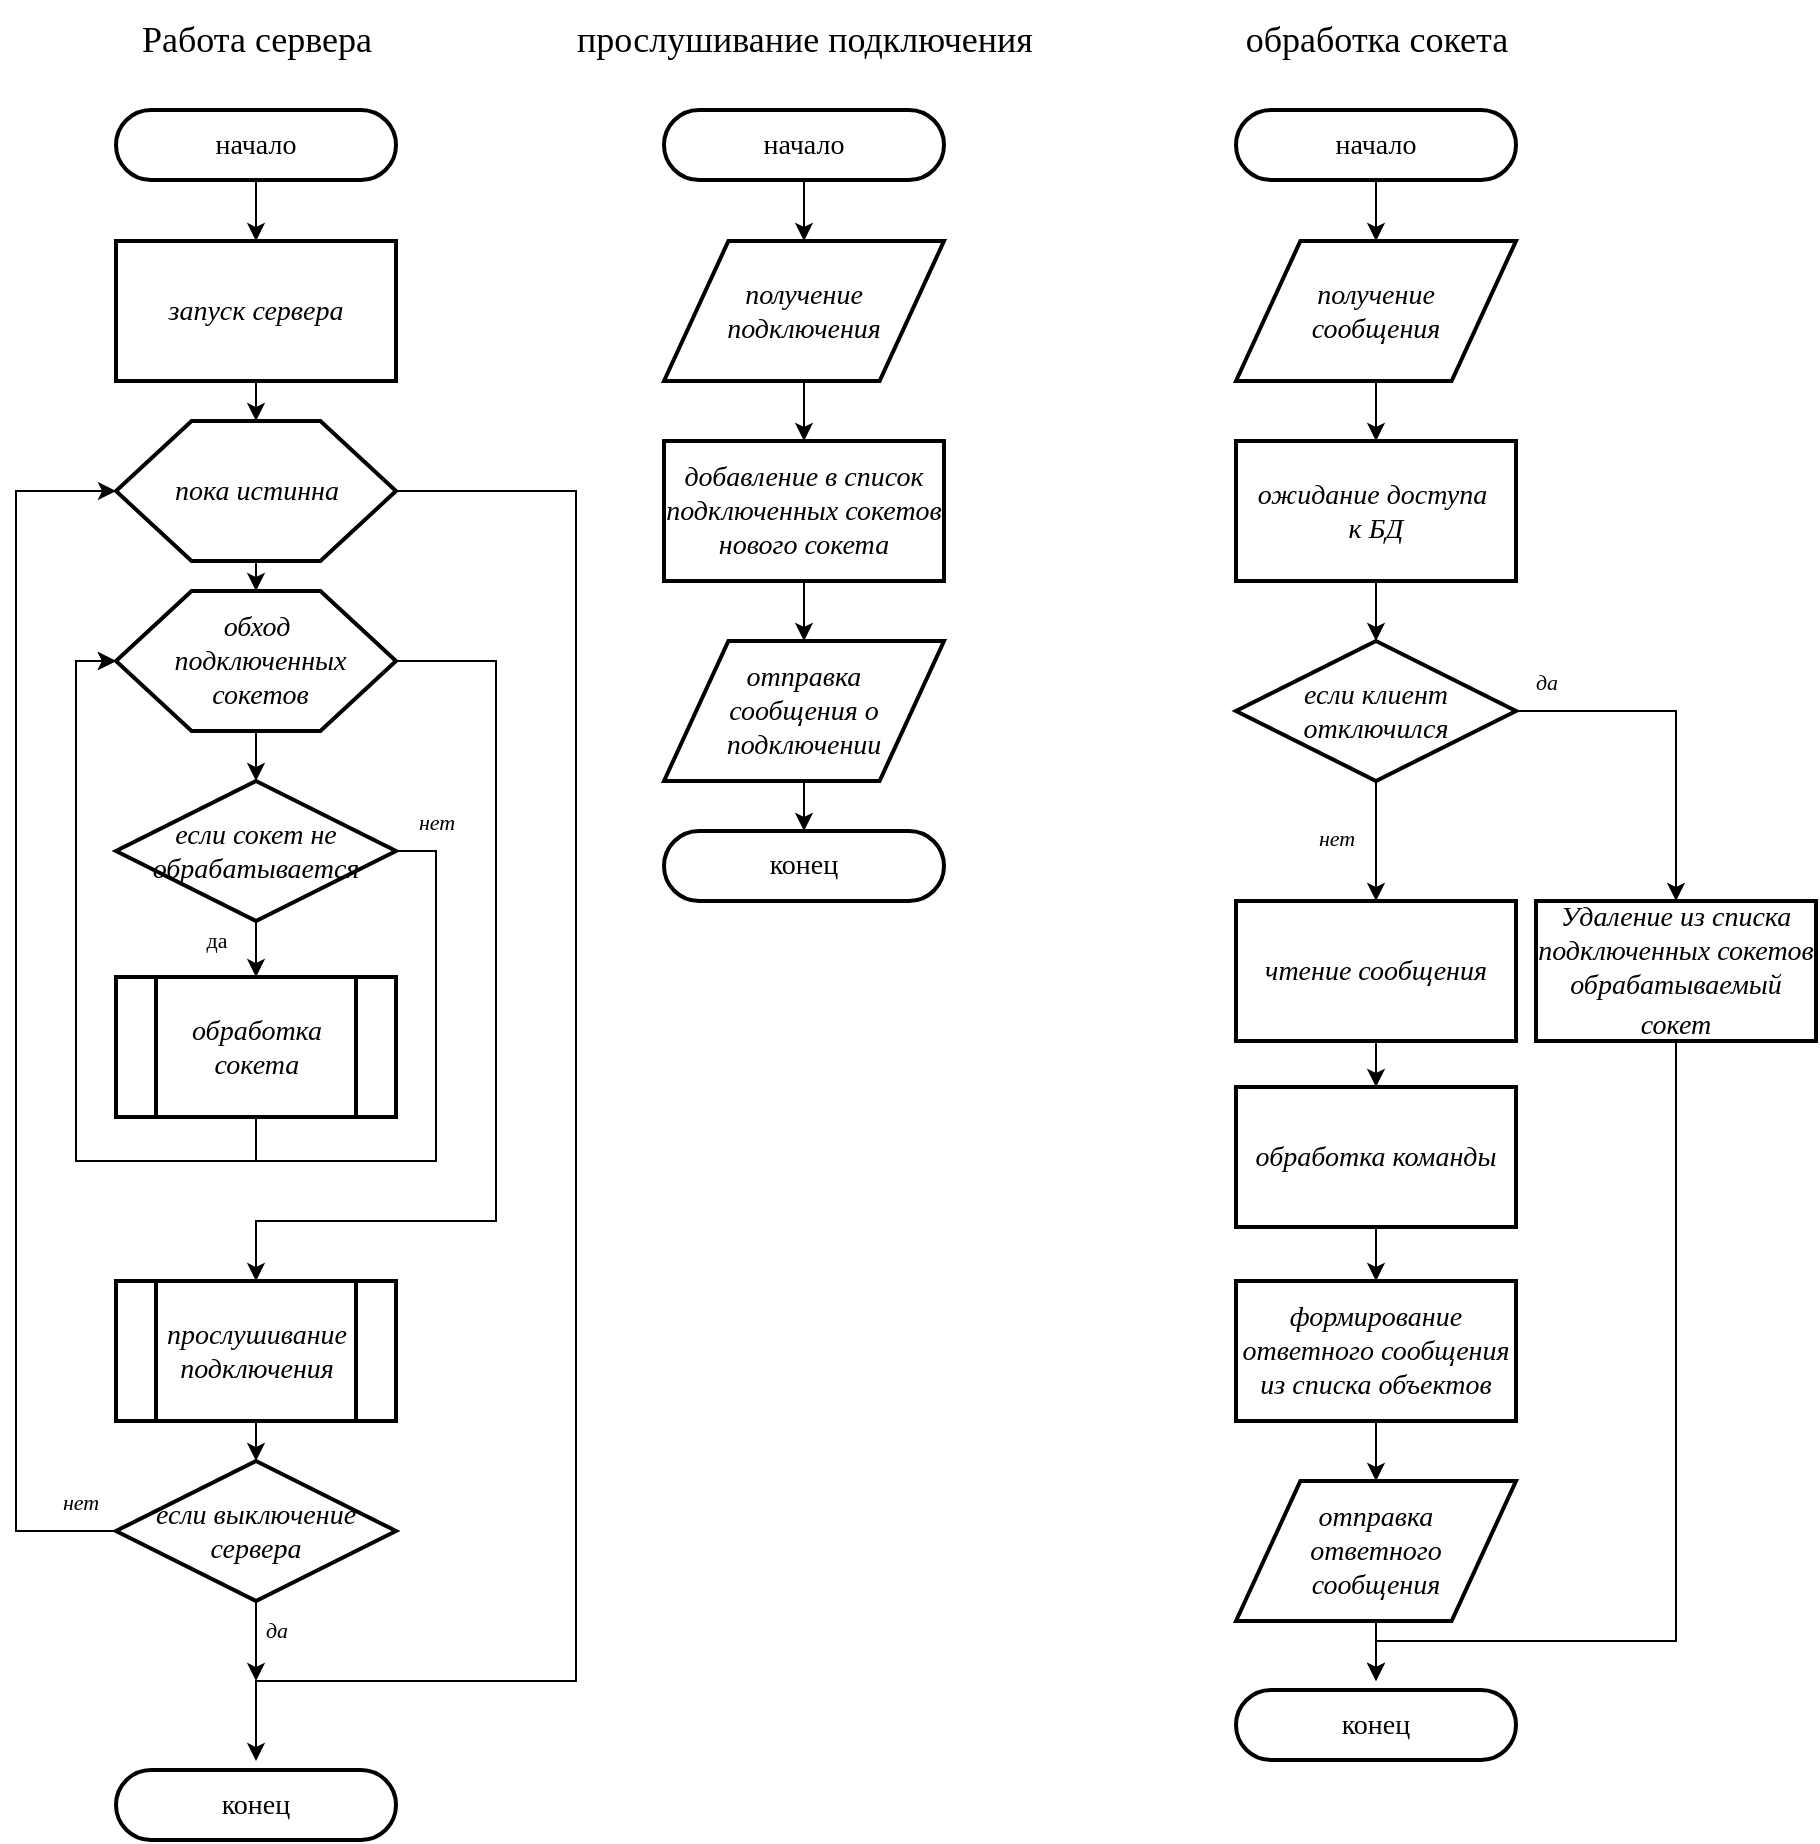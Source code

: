 <mxfile version="26.2.14">
  <diagram name="Страница — 1" id="WyLN26XSXVb4MPphpkSh">
    <mxGraphModel dx="2727" dy="2207" grid="1" gridSize="10" guides="1" tooltips="1" connect="1" arrows="1" fold="1" page="1" pageScale="1" pageWidth="827" pageHeight="1169" math="0" shadow="0">
      <root>
        <mxCell id="0" />
        <mxCell id="1" parent="0" />
        <mxCell id="XChZpc23m_ZPnFrmhCxJ-6" style="edgeStyle=orthogonalEdgeStyle;rounded=0;orthogonalLoop=1;jettySize=auto;html=1;exitX=0.5;exitY=1;exitDx=0;exitDy=0;entryX=0.5;entryY=0;entryDx=0;entryDy=0;" parent="1" source="XChZpc23m_ZPnFrmhCxJ-2" target="XChZpc23m_ZPnFrmhCxJ-4" edge="1">
          <mxGeometry relative="1" as="geometry" />
        </mxCell>
        <mxCell id="XChZpc23m_ZPnFrmhCxJ-2" value="&lt;font style=&quot;font-size: 14px;&quot; face=&quot;ГОСТ тип А&quot;&gt;&lt;i&gt;запуск сервера&lt;/i&gt;&lt;/font&gt;" style="rounded=0;whiteSpace=wrap;html=1;absoluteArcSize=1;arcSize=14;strokeWidth=2;" parent="1" vertex="1">
          <mxGeometry x="70" y="115.5" width="140" height="70" as="geometry" />
        </mxCell>
        <mxCell id="XChZpc23m_ZPnFrmhCxJ-9" style="edgeStyle=orthogonalEdgeStyle;rounded=0;orthogonalLoop=1;jettySize=auto;html=1;exitX=0.5;exitY=1;exitDx=0;exitDy=0;entryX=0.5;entryY=0;entryDx=0;entryDy=0;" parent="1" source="XChZpc23m_ZPnFrmhCxJ-4" target="XChZpc23m_ZPnFrmhCxJ-7" edge="1">
          <mxGeometry relative="1" as="geometry" />
        </mxCell>
        <mxCell id="XChZpc23m_ZPnFrmhCxJ-4" value="" style="verticalLabelPosition=bottom;verticalAlign=top;html=1;shape=hexagon;perimeter=hexagonPerimeter2;arcSize=6;size=0.27;strokeWidth=2;" parent="1" vertex="1">
          <mxGeometry x="70" y="205.5" width="140" height="70" as="geometry" />
        </mxCell>
        <mxCell id="XChZpc23m_ZPnFrmhCxJ-5" value="&lt;font style=&quot;font-size: 14px;&quot; face=&quot;ГОСТ тип А&quot;&gt;&lt;i&gt;пока истинна&lt;/i&gt;&lt;/font&gt;" style="text;html=1;align=center;verticalAlign=middle;resizable=0;points=[];autosize=1;strokeColor=none;fillColor=none;" parent="1" vertex="1">
          <mxGeometry x="90" y="225.5" width="100" height="30" as="geometry" />
        </mxCell>
        <mxCell id="38Jb-ii74TOpcfEgbutL-16" style="edgeStyle=orthogonalEdgeStyle;rounded=0;orthogonalLoop=1;jettySize=auto;html=1;exitX=1;exitY=0.5;exitDx=0;exitDy=0;entryX=0.5;entryY=0;entryDx=0;entryDy=0;" parent="1" source="XChZpc23m_ZPnFrmhCxJ-7" target="XChZpc23m_ZPnFrmhCxJ-20" edge="1">
          <mxGeometry relative="1" as="geometry">
            <Array as="points">
              <mxPoint x="260" y="325.5" />
              <mxPoint x="260" y="605.5" />
              <mxPoint x="140" y="605.5" />
            </Array>
          </mxGeometry>
        </mxCell>
        <mxCell id="XChZpc23m_ZPnFrmhCxJ-7" value="" style="verticalLabelPosition=bottom;verticalAlign=top;html=1;shape=hexagon;perimeter=hexagonPerimeter2;arcSize=6;size=0.27;strokeWidth=2;" parent="1" vertex="1">
          <mxGeometry x="70" y="290.5" width="140" height="70" as="geometry" />
        </mxCell>
        <mxCell id="XChZpc23m_ZPnFrmhCxJ-8" value="&lt;div&gt;&lt;font face=&quot;ГОСТ тип А&quot; style=&quot;font-size: 14px;&quot;&gt;&lt;i&gt;обход&lt;/i&gt;&lt;/font&gt;&lt;/div&gt;&lt;div&gt;&lt;font style=&quot;font-size: 14px;&quot; face=&quot;ГОСТ тип А&quot;&gt;&lt;i&gt;&amp;nbsp;подключенных&lt;/i&gt;&lt;/font&gt;&lt;/div&gt;&lt;div&gt;&lt;font style=&quot;font-size: 14px;&quot; face=&quot;ГОСТ тип А&quot;&gt;&lt;i&gt;&amp;nbsp;сокетов&lt;/i&gt;&lt;/font&gt;&lt;/div&gt;" style="text;html=1;align=center;verticalAlign=middle;resizable=0;points=[];autosize=1;strokeColor=none;fillColor=none;" parent="1" vertex="1">
          <mxGeometry x="85" y="295.5" width="110" height="60" as="geometry" />
        </mxCell>
        <mxCell id="XChZpc23m_ZPnFrmhCxJ-18" style="edgeStyle=orthogonalEdgeStyle;rounded=0;orthogonalLoop=1;jettySize=auto;html=1;exitX=0.5;exitY=1;exitDx=0;exitDy=0;exitPerimeter=0;entryX=0.5;entryY=0;entryDx=0;entryDy=0;" parent="1" source="XChZpc23m_ZPnFrmhCxJ-10" target="XChZpc23m_ZPnFrmhCxJ-16" edge="1">
          <mxGeometry relative="1" as="geometry" />
        </mxCell>
        <mxCell id="XChZpc23m_ZPnFrmhCxJ-19" value="&lt;font face=&quot;ГОСТ тип А&quot;&gt;да&lt;/font&gt;" style="edgeLabel;html=1;align=center;verticalAlign=middle;resizable=0;points=[];" parent="XChZpc23m_ZPnFrmhCxJ-18" vertex="1" connectable="0">
          <mxGeometry x="-0.357" y="1" relative="1" as="geometry">
            <mxPoint x="-21" as="offset" />
          </mxGeometry>
        </mxCell>
        <mxCell id="38Jb-ii74TOpcfEgbutL-14" style="edgeStyle=orthogonalEdgeStyle;rounded=0;orthogonalLoop=1;jettySize=auto;html=1;exitX=1;exitY=0.5;exitDx=0;exitDy=0;exitPerimeter=0;entryX=0;entryY=0.5;entryDx=0;entryDy=0;" parent="1" source="XChZpc23m_ZPnFrmhCxJ-10" target="XChZpc23m_ZPnFrmhCxJ-7" edge="1">
          <mxGeometry relative="1" as="geometry">
            <Array as="points">
              <mxPoint x="230" y="420.5" />
              <mxPoint x="230" y="575.5" />
              <mxPoint x="50" y="575.5" />
              <mxPoint x="50" y="325.5" />
            </Array>
          </mxGeometry>
        </mxCell>
        <mxCell id="38Jb-ii74TOpcfEgbutL-15" value="&lt;font face=&quot;ГОСТ тип А&quot;&gt;&lt;i&gt;нет&lt;/i&gt;&lt;/font&gt;" style="edgeLabel;html=1;align=center;verticalAlign=middle;resizable=0;points=[];" parent="38Jb-ii74TOpcfEgbutL-14" vertex="1" connectable="0">
          <mxGeometry x="-0.736" y="3" relative="1" as="geometry">
            <mxPoint x="-3" y="-77" as="offset" />
          </mxGeometry>
        </mxCell>
        <mxCell id="XChZpc23m_ZPnFrmhCxJ-10" value="&lt;div&gt;&lt;font face=&quot;ГОСТ тип А&quot; style=&quot;font-size: 14px;&quot;&gt;&lt;i&gt;если сокет не обрабатывается&lt;br&gt;&lt;/i&gt;&lt;/font&gt;&lt;/div&gt;" style="strokeWidth=2;html=1;shape=mxgraph.flowchart.decision;whiteSpace=wrap;" parent="1" vertex="1">
          <mxGeometry x="70" y="385.5" width="140" height="70" as="geometry" />
        </mxCell>
        <mxCell id="XChZpc23m_ZPnFrmhCxJ-11" style="edgeStyle=orthogonalEdgeStyle;rounded=0;orthogonalLoop=1;jettySize=auto;html=1;exitX=0.5;exitY=1;exitDx=0;exitDy=0;entryX=0.5;entryY=0;entryDx=0;entryDy=0;entryPerimeter=0;" parent="1" source="XChZpc23m_ZPnFrmhCxJ-7" target="XChZpc23m_ZPnFrmhCxJ-10" edge="1">
          <mxGeometry relative="1" as="geometry" />
        </mxCell>
        <mxCell id="38Jb-ii74TOpcfEgbutL-13" style="edgeStyle=orthogonalEdgeStyle;rounded=0;orthogonalLoop=1;jettySize=auto;html=1;exitX=0.5;exitY=1;exitDx=0;exitDy=0;entryX=0;entryY=0.5;entryDx=0;entryDy=0;" parent="1" source="XChZpc23m_ZPnFrmhCxJ-16" target="XChZpc23m_ZPnFrmhCxJ-7" edge="1">
          <mxGeometry relative="1" as="geometry">
            <Array as="points">
              <mxPoint x="140" y="575.5" />
              <mxPoint x="50" y="575.5" />
              <mxPoint x="50" y="325.5" />
            </Array>
          </mxGeometry>
        </mxCell>
        <mxCell id="XChZpc23m_ZPnFrmhCxJ-16" value="" style="verticalLabelPosition=bottom;verticalAlign=top;html=1;shape=process;whiteSpace=wrap;rounded=0;size=0.14;arcSize=6;strokeWidth=2;" parent="1" vertex="1">
          <mxGeometry x="70" y="483.5" width="140" height="70" as="geometry" />
        </mxCell>
        <mxCell id="XChZpc23m_ZPnFrmhCxJ-17" value="&lt;div&gt;&lt;font face=&quot;ГОСТ тип А&quot; style=&quot;font-size: 14px;&quot;&gt;&lt;i&gt;обработка&lt;/i&gt;&lt;/font&gt;&lt;/div&gt;&lt;div&gt;&lt;font style=&quot;font-size: 14px;&quot; face=&quot;ГОСТ тип А&quot;&gt;&lt;i&gt;сокета&lt;/i&gt;&lt;/font&gt;&lt;/div&gt;" style="text;html=1;align=center;verticalAlign=middle;resizable=0;points=[];autosize=1;strokeColor=none;fillColor=none;" parent="1" vertex="1">
          <mxGeometry x="95" y="493.5" width="90" height="50" as="geometry" />
        </mxCell>
        <mxCell id="XChZpc23m_ZPnFrmhCxJ-20" value="" style="verticalLabelPosition=bottom;verticalAlign=top;html=1;shape=process;whiteSpace=wrap;rounded=0;size=0.14;arcSize=6;strokeWidth=2;" parent="1" vertex="1">
          <mxGeometry x="70" y="635.5" width="140" height="70" as="geometry" />
        </mxCell>
        <mxCell id="XChZpc23m_ZPnFrmhCxJ-21" value="&lt;div&gt;&lt;font face=&quot;ГОСТ тип А&quot; style=&quot;font-size: 14px;&quot;&gt;&lt;i&gt;прослушивание&lt;/i&gt;&lt;/font&gt;&lt;/div&gt;&lt;div&gt;&lt;font style=&quot;font-size: 14px;&quot; face=&quot;ГОСТ тип А&quot;&gt;&lt;i&gt;подключения&lt;br&gt;&lt;/i&gt;&lt;/font&gt;&lt;/div&gt;" style="text;html=1;align=center;verticalAlign=middle;resizable=0;points=[];autosize=1;strokeColor=none;fillColor=none;" parent="1" vertex="1">
          <mxGeometry x="85" y="645.5" width="110" height="50" as="geometry" />
        </mxCell>
        <mxCell id="XChZpc23m_ZPnFrmhCxJ-27" value="&lt;font face=&quot;ГОСТ тип А&quot; style=&quot;font-size: 18px;&quot;&gt;Работа сервера&lt;/font&gt;" style="text;html=1;align=center;verticalAlign=middle;resizable=0;points=[];autosize=1;strokeColor=none;fillColor=none;" parent="1" vertex="1">
          <mxGeometry x="65" y="-5" width="150" height="40" as="geometry" />
        </mxCell>
        <mxCell id="XChZpc23m_ZPnFrmhCxJ-32" style="edgeStyle=orthogonalEdgeStyle;rounded=0;orthogonalLoop=1;jettySize=auto;html=1;exitX=0.5;exitY=1;exitDx=0;exitDy=0;exitPerimeter=0;entryX=0.5;entryY=0;entryDx=0;entryDy=0;" parent="1" target="XChZpc23m_ZPnFrmhCxJ-30" edge="1">
          <mxGeometry relative="1" as="geometry">
            <mxPoint x="414" y="85" as="sourcePoint" />
          </mxGeometry>
        </mxCell>
        <mxCell id="XChZpc23m_ZPnFrmhCxJ-29" value="&lt;font face=&quot;ГОСТ тип А&quot; style=&quot;font-size: 18px;&quot;&gt;прослушивание подключения&lt;/font&gt;" style="text;html=1;align=center;verticalAlign=middle;resizable=0;points=[];autosize=1;strokeColor=none;fillColor=none;" parent="1" vertex="1">
          <mxGeometry x="294" y="-5" width="240" height="40" as="geometry" />
        </mxCell>
        <mxCell id="XChZpc23m_ZPnFrmhCxJ-34" style="edgeStyle=orthogonalEdgeStyle;rounded=0;orthogonalLoop=1;jettySize=auto;html=1;exitX=0.5;exitY=1;exitDx=0;exitDy=0;entryX=0.5;entryY=0;entryDx=0;entryDy=0;" parent="1" source="XChZpc23m_ZPnFrmhCxJ-30" target="XChZpc23m_ZPnFrmhCxJ-33" edge="1">
          <mxGeometry relative="1" as="geometry" />
        </mxCell>
        <mxCell id="XChZpc23m_ZPnFrmhCxJ-30" value="&lt;div&gt;&lt;font face=&quot;ГОСТ тип А&quot; style=&quot;font-size: 14px;&quot;&gt;&lt;i&gt;получение&lt;/i&gt;&lt;/font&gt;&lt;/div&gt;&lt;div&gt;&lt;font style=&quot;font-size: 14px;&quot; face=&quot;ГОСТ тип А&quot;&gt;&lt;i&gt;подключения&lt;/i&gt;&lt;/font&gt;&lt;/div&gt;" style="shape=parallelogram;html=1;strokeWidth=2;perimeter=parallelogramPerimeter;whiteSpace=wrap;rounded=0;arcSize=12;size=0.23;" parent="1" vertex="1">
          <mxGeometry x="344" y="115.5" width="140" height="70" as="geometry" />
        </mxCell>
        <mxCell id="XChZpc23m_ZPnFrmhCxJ-36" style="edgeStyle=orthogonalEdgeStyle;rounded=0;orthogonalLoop=1;jettySize=auto;html=1;exitX=0.5;exitY=1;exitDx=0;exitDy=0;entryX=0.5;entryY=0;entryDx=0;entryDy=0;" parent="1" source="XChZpc23m_ZPnFrmhCxJ-33" target="XChZpc23m_ZPnFrmhCxJ-35" edge="1">
          <mxGeometry relative="1" as="geometry" />
        </mxCell>
        <mxCell id="XChZpc23m_ZPnFrmhCxJ-33" value="&lt;div&gt;&lt;font style=&quot;font-size: 14px;&quot; face=&quot;ГОСТ тип А&quot;&gt;&lt;i&gt;добавление в список&lt;/i&gt;&lt;/font&gt;&lt;/div&gt;&lt;div&gt;&lt;font style=&quot;font-size: 14px;&quot; face=&quot;ГОСТ тип А&quot;&gt;&lt;i&gt;подключенных сокетов&lt;/i&gt;&lt;/font&gt;&lt;/div&gt;&lt;div&gt;&lt;font style=&quot;font-size: 14px;&quot; face=&quot;ГОСТ тип А&quot;&gt;&lt;i&gt;нового сокета&lt;br&gt;&lt;/i&gt;&lt;/font&gt;&lt;/div&gt;" style="rounded=0;whiteSpace=wrap;html=1;absoluteArcSize=1;arcSize=14;strokeWidth=2;" parent="1" vertex="1">
          <mxGeometry x="344" y="215.5" width="140" height="70" as="geometry" />
        </mxCell>
        <mxCell id="ElXHxpceVoHVBQ_VYW5V-7" style="edgeStyle=orthogonalEdgeStyle;rounded=0;orthogonalLoop=1;jettySize=auto;html=1;exitX=0.5;exitY=1;exitDx=0;exitDy=0;entryX=0.5;entryY=0;entryDx=0;entryDy=0;" edge="1" parent="1" source="XChZpc23m_ZPnFrmhCxJ-35" target="ElXHxpceVoHVBQ_VYW5V-6">
          <mxGeometry relative="1" as="geometry" />
        </mxCell>
        <mxCell id="XChZpc23m_ZPnFrmhCxJ-35" value="&lt;div&gt;&lt;font style=&quot;font-size: 14px;&quot; face=&quot;ГОСТ тип А&quot;&gt;&lt;i&gt;отправка&lt;/i&gt;&lt;/font&gt;&lt;/div&gt;&lt;div&gt;&lt;font style=&quot;font-size: 14px;&quot; face=&quot;ГОСТ тип А&quot;&gt;&lt;i&gt;сообщения о&lt;/i&gt;&lt;/font&gt;&lt;/div&gt;&lt;div&gt;&lt;font style=&quot;font-size: 14px;&quot; face=&quot;ГОСТ тип А&quot;&gt;&lt;i&gt;подключении&lt;br&gt;&lt;/i&gt;&lt;/font&gt;&lt;/div&gt;" style="shape=parallelogram;html=1;strokeWidth=2;perimeter=parallelogramPerimeter;whiteSpace=wrap;rounded=0;arcSize=12;size=0.23;" parent="1" vertex="1">
          <mxGeometry x="344" y="315.5" width="140" height="70" as="geometry" />
        </mxCell>
        <mxCell id="XChZpc23m_ZPnFrmhCxJ-43" style="edgeStyle=orthogonalEdgeStyle;rounded=0;orthogonalLoop=1;jettySize=auto;html=1;exitX=0.5;exitY=1;exitDx=0;exitDy=0;exitPerimeter=0;entryX=0.5;entryY=0;entryDx=0;entryDy=0;" parent="1" target="XChZpc23m_ZPnFrmhCxJ-40" edge="1">
          <mxGeometry relative="1" as="geometry">
            <mxPoint x="700" y="85" as="sourcePoint" />
          </mxGeometry>
        </mxCell>
        <mxCell id="XChZpc23m_ZPnFrmhCxJ-45" style="edgeStyle=orthogonalEdgeStyle;rounded=0;orthogonalLoop=1;jettySize=auto;html=1;exitX=0.5;exitY=1;exitDx=0;exitDy=0;entryX=0.5;entryY=0;entryDx=0;entryDy=0;" parent="1" source="XChZpc23m_ZPnFrmhCxJ-40" target="XChZpc23m_ZPnFrmhCxJ-44" edge="1">
          <mxGeometry relative="1" as="geometry" />
        </mxCell>
        <mxCell id="XChZpc23m_ZPnFrmhCxJ-40" value="&lt;div&gt;&lt;font style=&quot;font-size: 14px;&quot; face=&quot;ГОСТ тип А&quot;&gt;&lt;i&gt;получение&lt;/i&gt;&lt;/font&gt;&lt;/div&gt;&lt;div&gt;&lt;font style=&quot;font-size: 14px;&quot; face=&quot;ГОСТ тип А&quot;&gt;&lt;i&gt;сообщения&lt;br&gt;&lt;/i&gt;&lt;/font&gt;&lt;/div&gt;" style="shape=parallelogram;html=1;strokeWidth=2;perimeter=parallelogramPerimeter;whiteSpace=wrap;rounded=0;arcSize=12;size=0.23;" parent="1" vertex="1">
          <mxGeometry x="630" y="115.5" width="140" height="70" as="geometry" />
        </mxCell>
        <mxCell id="XChZpc23m_ZPnFrmhCxJ-44" value="&lt;div&gt;&lt;font style=&quot;font-size: 14px;&quot; face=&quot;ГОСТ тип А&quot;&gt;&lt;i&gt;ожидание доступа&amp;nbsp;&lt;/i&gt;&lt;/font&gt;&lt;/div&gt;&lt;div&gt;&lt;font style=&quot;font-size: 14px;&quot; face=&quot;ГОСТ тип А&quot;&gt;&lt;i&gt;к БД&lt;/i&gt;&lt;/font&gt;&lt;/div&gt;" style="rounded=0;whiteSpace=wrap;html=1;absoluteArcSize=1;arcSize=14;strokeWidth=2;" parent="1" vertex="1">
          <mxGeometry x="630" y="215.5" width="140" height="70" as="geometry" />
        </mxCell>
        <mxCell id="XChZpc23m_ZPnFrmhCxJ-52" style="edgeStyle=orthogonalEdgeStyle;rounded=0;orthogonalLoop=1;jettySize=auto;html=1;exitX=0.5;exitY=1;exitDx=0;exitDy=0;exitPerimeter=0;entryX=0.5;entryY=0;entryDx=0;entryDy=0;" parent="1" source="XChZpc23m_ZPnFrmhCxJ-46" target="XChZpc23m_ZPnFrmhCxJ-51" edge="1">
          <mxGeometry relative="1" as="geometry" />
        </mxCell>
        <mxCell id="XChZpc23m_ZPnFrmhCxJ-55" value="&lt;div&gt;&lt;font face=&quot;ГОСТ тип А&quot;&gt;&lt;i&gt;нет&lt;/i&gt;&lt;/font&gt;&lt;/div&gt;" style="edgeLabel;html=1;align=center;verticalAlign=middle;resizable=0;points=[];" parent="XChZpc23m_ZPnFrmhCxJ-52" vertex="1" connectable="0">
          <mxGeometry x="-0.128" relative="1" as="geometry">
            <mxPoint x="-20" y="2" as="offset" />
          </mxGeometry>
        </mxCell>
        <mxCell id="XChZpc23m_ZPnFrmhCxJ-46" value="&lt;div&gt;&lt;font face=&quot;ГОСТ тип А&quot; style=&quot;font-size: 14px;&quot;&gt;&lt;i&gt;если клиент&lt;/i&gt;&lt;/font&gt;&lt;/div&gt;&lt;div&gt;&lt;font style=&quot;font-size: 14px;&quot; face=&quot;ГОСТ тип А&quot;&gt;&lt;i&gt;отключился&lt;/i&gt;&lt;/font&gt;&lt;/div&gt;" style="strokeWidth=2;html=1;shape=mxgraph.flowchart.decision;whiteSpace=wrap;" parent="1" vertex="1">
          <mxGeometry x="630" y="315.5" width="140" height="70" as="geometry" />
        </mxCell>
        <mxCell id="XChZpc23m_ZPnFrmhCxJ-47" value="&lt;div&gt;&lt;font style=&quot;font-size: 14px;&quot; face=&quot;ГОСТ тип А&quot;&gt;&lt;i&gt;Удаление из списка&lt;/i&gt;&lt;/font&gt;&lt;/div&gt;&lt;div&gt;&lt;font style=&quot;font-size: 14px;&quot; face=&quot;ГОСТ тип А&quot;&gt;&lt;i&gt;подключенных сокетов&lt;/i&gt;&lt;/font&gt;&lt;/div&gt;&lt;div&gt;&lt;font style=&quot;font-size: 14px;&quot; face=&quot;ГОСТ тип А&quot;&gt;&lt;i&gt;обрабатываемый&lt;/i&gt;&lt;/font&gt;&lt;font style=&quot;font-size: 12px;&quot; face=&quot;ГОСТ тип А&quot;&gt;&lt;i&gt; &lt;/i&gt;&lt;/font&gt;&lt;font style=&quot;font-size: 14px;&quot; face=&quot;ГОСТ тип А&quot;&gt;&lt;i&gt;сокет&lt;/i&gt;&lt;/font&gt;&lt;font size=&quot;3&quot; face=&quot;ГОСТ тип А&quot;&gt;&lt;i&gt;&lt;br&gt;&lt;/i&gt;&lt;/font&gt;&lt;/div&gt;" style="rounded=0;whiteSpace=wrap;html=1;absoluteArcSize=1;arcSize=14;strokeWidth=2;" parent="1" vertex="1">
          <mxGeometry x="780" y="445.5" width="140" height="70" as="geometry" />
        </mxCell>
        <mxCell id="XChZpc23m_ZPnFrmhCxJ-50" style="edgeStyle=orthogonalEdgeStyle;rounded=0;orthogonalLoop=1;jettySize=auto;html=1;exitX=0.5;exitY=1;exitDx=0;exitDy=0;entryX=0.5;entryY=0;entryDx=0;entryDy=0;entryPerimeter=0;" parent="1" source="XChZpc23m_ZPnFrmhCxJ-44" target="XChZpc23m_ZPnFrmhCxJ-46" edge="1">
          <mxGeometry relative="1" as="geometry" />
        </mxCell>
        <mxCell id="XChZpc23m_ZPnFrmhCxJ-57" style="edgeStyle=orthogonalEdgeStyle;rounded=0;orthogonalLoop=1;jettySize=auto;html=1;exitX=0.5;exitY=1;exitDx=0;exitDy=0;entryX=0.5;entryY=0;entryDx=0;entryDy=0;" parent="1" source="XChZpc23m_ZPnFrmhCxJ-51" target="XChZpc23m_ZPnFrmhCxJ-56" edge="1">
          <mxGeometry relative="1" as="geometry" />
        </mxCell>
        <mxCell id="XChZpc23m_ZPnFrmhCxJ-51" value="&lt;font style=&quot;font-size: 14px;&quot; face=&quot;ГОСТ тип А&quot;&gt;&lt;i&gt;чтение сообщения&lt;/i&gt;&lt;/font&gt;" style="rounded=0;whiteSpace=wrap;html=1;absoluteArcSize=1;arcSize=14;strokeWidth=2;" parent="1" vertex="1">
          <mxGeometry x="630" y="445.5" width="140" height="70" as="geometry" />
        </mxCell>
        <mxCell id="XChZpc23m_ZPnFrmhCxJ-59" style="edgeStyle=orthogonalEdgeStyle;rounded=0;orthogonalLoop=1;jettySize=auto;html=1;exitX=0.5;exitY=1;exitDx=0;exitDy=0;entryX=0.5;entryY=0;entryDx=0;entryDy=0;" parent="1" source="XChZpc23m_ZPnFrmhCxJ-56" target="XChZpc23m_ZPnFrmhCxJ-58" edge="1">
          <mxGeometry relative="1" as="geometry" />
        </mxCell>
        <mxCell id="XChZpc23m_ZPnFrmhCxJ-56" value="&lt;font style=&quot;font-size: 14px;&quot; face=&quot;ГОСТ тип А&quot;&gt;&lt;i&gt;обработка команды&lt;/i&gt;&lt;/font&gt;" style="rounded=0;whiteSpace=wrap;html=1;absoluteArcSize=1;arcSize=14;strokeWidth=2;" parent="1" vertex="1">
          <mxGeometry x="630" y="538.5" width="140" height="70" as="geometry" />
        </mxCell>
        <mxCell id="XChZpc23m_ZPnFrmhCxJ-61" style="edgeStyle=orthogonalEdgeStyle;rounded=0;orthogonalLoop=1;jettySize=auto;html=1;exitX=0.5;exitY=1;exitDx=0;exitDy=0;entryX=0.5;entryY=0;entryDx=0;entryDy=0;" parent="1" source="XChZpc23m_ZPnFrmhCxJ-58" target="XChZpc23m_ZPnFrmhCxJ-60" edge="1">
          <mxGeometry relative="1" as="geometry" />
        </mxCell>
        <mxCell id="XChZpc23m_ZPnFrmhCxJ-58" value="&lt;font style=&quot;font-size: 14px;&quot; face=&quot;ГОСТ тип А&quot;&gt;&lt;i&gt;формирование ответного сообщения из списка объектов&lt;/i&gt;&lt;/font&gt;" style="rounded=0;whiteSpace=wrap;html=1;absoluteArcSize=1;arcSize=14;strokeWidth=2;" parent="1" vertex="1">
          <mxGeometry x="630" y="635.5" width="140" height="70" as="geometry" />
        </mxCell>
        <mxCell id="XChZpc23m_ZPnFrmhCxJ-60" value="&lt;div&gt;&lt;font face=&quot;ГОСТ тип А&quot; style=&quot;font-size: 14px;&quot;&gt;&lt;i&gt;отправка&lt;/i&gt;&lt;/font&gt;&lt;/div&gt;&lt;div&gt;&lt;font style=&quot;font-size: 14px;&quot; face=&quot;ГОСТ тип А&quot;&gt;&lt;i&gt;ответного&lt;/i&gt;&lt;/font&gt;&lt;/div&gt;&lt;div&gt;&lt;font style=&quot;font-size: 14px;&quot; face=&quot;ГОСТ тип А&quot;&gt;&lt;i&gt;сообщения&lt;br&gt;&lt;/i&gt;&lt;/font&gt;&lt;/div&gt;" style="shape=parallelogram;html=1;strokeWidth=2;perimeter=parallelogramPerimeter;whiteSpace=wrap;rounded=0;arcSize=12;size=0.23;" parent="1" vertex="1">
          <mxGeometry x="630" y="735.5" width="140" height="70" as="geometry" />
        </mxCell>
        <mxCell id="XChZpc23m_ZPnFrmhCxJ-63" style="edgeStyle=orthogonalEdgeStyle;rounded=0;orthogonalLoop=1;jettySize=auto;html=1;exitX=0.5;exitY=1;exitDx=0;exitDy=0;entryX=0.5;entryY=0;entryDx=0;entryDy=0;entryPerimeter=0;" parent="1" source="XChZpc23m_ZPnFrmhCxJ-60" edge="1">
          <mxGeometry relative="1" as="geometry">
            <mxPoint x="700" y="835.5" as="targetPoint" />
          </mxGeometry>
        </mxCell>
        <mxCell id="XChZpc23m_ZPnFrmhCxJ-64" style="edgeStyle=orthogonalEdgeStyle;rounded=0;orthogonalLoop=1;jettySize=auto;html=1;exitX=0.5;exitY=1;exitDx=0;exitDy=0;entryX=0.5;entryY=0;entryDx=0;entryDy=0;entryPerimeter=0;" parent="1" source="XChZpc23m_ZPnFrmhCxJ-47" edge="1">
          <mxGeometry relative="1" as="geometry">
            <Array as="points">
              <mxPoint x="850" y="815.5" />
              <mxPoint x="700" y="815.5" />
            </Array>
            <mxPoint x="700" y="835.5" as="targetPoint" />
          </mxGeometry>
        </mxCell>
        <mxCell id="XChZpc23m_ZPnFrmhCxJ-65" value="&lt;font face=&quot;ГОСТ тип А&quot; style=&quot;font-size: 18px;&quot;&gt;обработка сокета&lt;/font&gt;" style="text;html=1;align=center;verticalAlign=middle;resizable=0;points=[];autosize=1;strokeColor=none;fillColor=none;" parent="1" vertex="1">
          <mxGeometry x="620" y="-5" width="160" height="40" as="geometry" />
        </mxCell>
        <mxCell id="XChZpc23m_ZPnFrmhCxJ-48" style="edgeStyle=orthogonalEdgeStyle;rounded=0;orthogonalLoop=1;jettySize=auto;html=1;exitX=1;exitY=0.5;exitDx=0;exitDy=0;exitPerimeter=0;entryX=0.5;entryY=0;entryDx=0;entryDy=0;" parent="1" source="XChZpc23m_ZPnFrmhCxJ-46" target="XChZpc23m_ZPnFrmhCxJ-47" edge="1">
          <mxGeometry relative="1" as="geometry" />
        </mxCell>
        <mxCell id="XChZpc23m_ZPnFrmhCxJ-54" value="&lt;font face=&quot;ГОСТ тип А&quot;&gt;&lt;i&gt;да&lt;/i&gt;&lt;/font&gt;" style="edgeLabel;html=1;align=center;verticalAlign=middle;resizable=0;points=[];" parent="XChZpc23m_ZPnFrmhCxJ-48" vertex="1" connectable="0">
          <mxGeometry x="-0.837" relative="1" as="geometry">
            <mxPoint y="-15" as="offset" />
          </mxGeometry>
        </mxCell>
        <mxCell id="38Jb-ii74TOpcfEgbutL-11" style="edgeStyle=orthogonalEdgeStyle;rounded=0;orthogonalLoop=1;jettySize=auto;html=1;exitX=0;exitY=0.5;exitDx=0;exitDy=0;exitPerimeter=0;entryX=0;entryY=0.5;entryDx=0;entryDy=0;" parent="1" source="38Jb-ii74TOpcfEgbutL-7" target="XChZpc23m_ZPnFrmhCxJ-4" edge="1">
          <mxGeometry relative="1" as="geometry">
            <Array as="points">
              <mxPoint x="20" y="760.5" />
              <mxPoint x="20" y="240.5" />
            </Array>
          </mxGeometry>
        </mxCell>
        <mxCell id="38Jb-ii74TOpcfEgbutL-12" value="&lt;font face=&quot;ГОСТ тип А&quot;&gt;&lt;i&gt;нет&lt;/i&gt;&lt;/font&gt;" style="edgeLabel;html=1;align=center;verticalAlign=middle;resizable=0;points=[];" parent="38Jb-ii74TOpcfEgbutL-11" vertex="1" connectable="0">
          <mxGeometry x="-0.94" y="-5" relative="1" as="geometry">
            <mxPoint y="-10" as="offset" />
          </mxGeometry>
        </mxCell>
        <mxCell id="38Jb-ii74TOpcfEgbutL-21" style="edgeStyle=orthogonalEdgeStyle;rounded=0;orthogonalLoop=1;jettySize=auto;html=1;exitX=0.5;exitY=1;exitDx=0;exitDy=0;exitPerimeter=0;" parent="1" source="38Jb-ii74TOpcfEgbutL-7" edge="1">
          <mxGeometry relative="1" as="geometry">
            <mxPoint x="140" y="835.5" as="targetPoint" />
          </mxGeometry>
        </mxCell>
        <mxCell id="38Jb-ii74TOpcfEgbutL-22" value="&lt;font face=&quot;ГОСТ тип А&quot; style=&quot;font-size: 11px;&quot;&gt;&lt;i&gt;да&lt;/i&gt;&lt;/font&gt;" style="edgeLabel;html=1;align=center;verticalAlign=middle;resizable=0;points=[];" parent="38Jb-ii74TOpcfEgbutL-21" vertex="1" connectable="0">
          <mxGeometry x="-0.321" relative="1" as="geometry">
            <mxPoint x="10" as="offset" />
          </mxGeometry>
        </mxCell>
        <mxCell id="38Jb-ii74TOpcfEgbutL-7" value="&lt;div&gt;&lt;font style=&quot;font-size: 14px;&quot; face=&quot;ГОСТ тип А&quot;&gt;&lt;i&gt;если выключение&lt;/i&gt;&lt;/font&gt;&lt;/div&gt;&lt;div&gt;&lt;font style=&quot;font-size: 14px;&quot; face=&quot;ГОСТ тип А&quot;&gt;&lt;i&gt;сервера&lt;br&gt;&lt;/i&gt;&lt;/font&gt;&lt;/div&gt;" style="strokeWidth=2;html=1;shape=mxgraph.flowchart.decision;whiteSpace=wrap;" parent="1" vertex="1">
          <mxGeometry x="70" y="725.5" width="140" height="70" as="geometry" />
        </mxCell>
        <mxCell id="38Jb-ii74TOpcfEgbutL-17" style="edgeStyle=orthogonalEdgeStyle;rounded=0;orthogonalLoop=1;jettySize=auto;html=1;exitX=0.5;exitY=1;exitDx=0;exitDy=0;entryX=0.5;entryY=0;entryDx=0;entryDy=0;entryPerimeter=0;" parent="1" source="XChZpc23m_ZPnFrmhCxJ-20" target="38Jb-ii74TOpcfEgbutL-7" edge="1">
          <mxGeometry relative="1" as="geometry" />
        </mxCell>
        <mxCell id="38Jb-ii74TOpcfEgbutL-20" style="edgeStyle=orthogonalEdgeStyle;rounded=0;orthogonalLoop=1;jettySize=auto;html=1;exitX=1;exitY=0.5;exitDx=0;exitDy=0;entryX=0.5;entryY=0;entryDx=0;entryDy=0;entryPerimeter=0;" parent="1" source="XChZpc23m_ZPnFrmhCxJ-4" edge="1">
          <mxGeometry relative="1" as="geometry">
            <Array as="points">
              <mxPoint x="300" y="240.5" />
              <mxPoint x="300" y="835.5" />
              <mxPoint x="140" y="835.5" />
            </Array>
            <mxPoint x="140" y="875.5" as="targetPoint" />
          </mxGeometry>
        </mxCell>
        <mxCell id="ElXHxpceVoHVBQ_VYW5V-2" style="edgeStyle=orthogonalEdgeStyle;rounded=0;orthogonalLoop=1;jettySize=auto;html=1;exitX=0.5;exitY=1;exitDx=0;exitDy=0;entryX=0.5;entryY=0;entryDx=0;entryDy=0;" edge="1" parent="1" source="ElXHxpceVoHVBQ_VYW5V-1" target="XChZpc23m_ZPnFrmhCxJ-2">
          <mxGeometry relative="1" as="geometry" />
        </mxCell>
        <mxCell id="ElXHxpceVoHVBQ_VYW5V-1" value="&lt;font style=&quot;font-size: 14px;&quot; face=&quot;ГОСТ тип А&quot;&gt;начало&lt;/font&gt;" style="rounded=1;whiteSpace=wrap;html=1;absoluteArcSize=1;arcSize=50;strokeWidth=2;rotation=0;" vertex="1" parent="1">
          <mxGeometry x="70" y="50" width="140" height="35" as="geometry" />
        </mxCell>
        <mxCell id="ElXHxpceVoHVBQ_VYW5V-3" value="&lt;font style=&quot;font-size: 14px;&quot; face=&quot;ГОСТ тип А&quot;&gt;конец&lt;/font&gt;" style="rounded=1;whiteSpace=wrap;html=1;absoluteArcSize=1;arcSize=50;strokeWidth=2;rotation=0;" vertex="1" parent="1">
          <mxGeometry x="70" y="880" width="140" height="35" as="geometry" />
        </mxCell>
        <mxCell id="ElXHxpceVoHVBQ_VYW5V-5" value="&lt;font style=&quot;font-size: 14px;&quot; face=&quot;ГОСТ тип А&quot;&gt;начало&lt;/font&gt;" style="rounded=1;whiteSpace=wrap;html=1;absoluteArcSize=1;arcSize=50;strokeWidth=2;rotation=0;" vertex="1" parent="1">
          <mxGeometry x="344" y="50" width="140" height="35" as="geometry" />
        </mxCell>
        <mxCell id="ElXHxpceVoHVBQ_VYW5V-6" value="&lt;font style=&quot;font-size: 14px;&quot; face=&quot;ГОСТ тип А&quot;&gt;конец&lt;/font&gt;" style="rounded=1;whiteSpace=wrap;html=1;absoluteArcSize=1;arcSize=50;strokeWidth=2;rotation=0;" vertex="1" parent="1">
          <mxGeometry x="344" y="410.5" width="140" height="35" as="geometry" />
        </mxCell>
        <mxCell id="ElXHxpceVoHVBQ_VYW5V-8" value="&lt;font style=&quot;font-size: 14px;&quot; face=&quot;ГОСТ тип А&quot;&gt;начало&lt;/font&gt;" style="rounded=1;whiteSpace=wrap;html=1;absoluteArcSize=1;arcSize=50;strokeWidth=2;rotation=0;" vertex="1" parent="1">
          <mxGeometry x="630" y="50" width="140" height="35" as="geometry" />
        </mxCell>
        <mxCell id="ElXHxpceVoHVBQ_VYW5V-9" value="&lt;font style=&quot;font-size: 14px;&quot; face=&quot;ГОСТ тип А&quot;&gt;конец&lt;/font&gt;" style="rounded=1;whiteSpace=wrap;html=1;absoluteArcSize=1;arcSize=50;strokeWidth=2;rotation=0;" vertex="1" parent="1">
          <mxGeometry x="630" y="840" width="140" height="35" as="geometry" />
        </mxCell>
      </root>
    </mxGraphModel>
  </diagram>
</mxfile>
